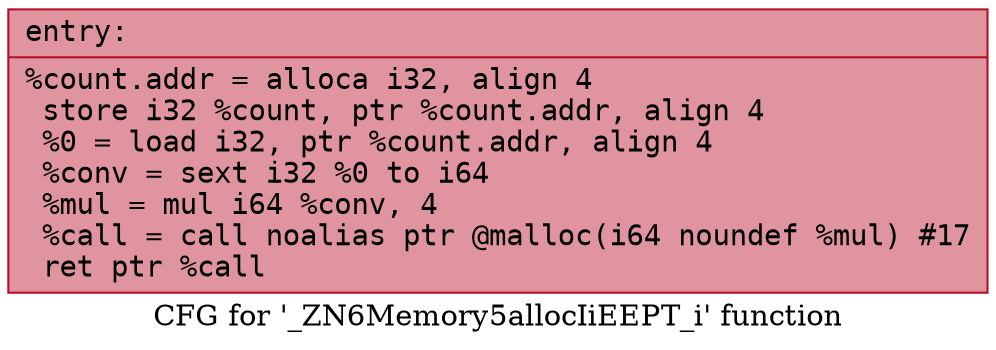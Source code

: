 digraph "CFG for '_ZN6Memory5allocIiEEPT_i' function" {
	label="CFG for '_ZN6Memory5allocIiEEPT_i' function";

	Node0x56307d5e9d30 [shape=record,color="#b70d28ff", style=filled, fillcolor="#b70d2870" fontname="Courier",label="{entry:\l|  %count.addr = alloca i32, align 4\l  store i32 %count, ptr %count.addr, align 4\l  %0 = load i32, ptr %count.addr, align 4\l  %conv = sext i32 %0 to i64\l  %mul = mul i64 %conv, 4\l  %call = call noalias ptr @malloc(i64 noundef %mul) #17\l  ret ptr %call\l}"];
}
